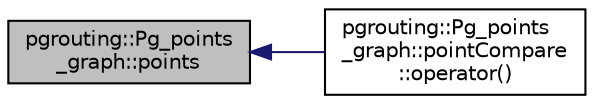 digraph "pgrouting::Pg_points_graph::points"
{
  edge [fontname="Helvetica",fontsize="10",labelfontname="Helvetica",labelfontsize="10"];
  node [fontname="Helvetica",fontsize="10",shape=record];
  rankdir="LR";
  Node203 [label="pgrouting::Pg_points\l_graph::points",height=0.2,width=0.4,color="black", fillcolor="grey75", style="filled", fontcolor="black"];
  Node203 -> Node204 [dir="back",color="midnightblue",fontsize="10",style="solid",fontname="Helvetica"];
  Node204 [label="pgrouting::Pg_points\l_graph::pointCompare\l::operator()",height=0.2,width=0.4,color="black", fillcolor="white", style="filled",URL="$structpgrouting_1_1Pg__points__graph_1_1pointCompare.html#a18ff9880dbee6894b73cd08512570123"];
}
